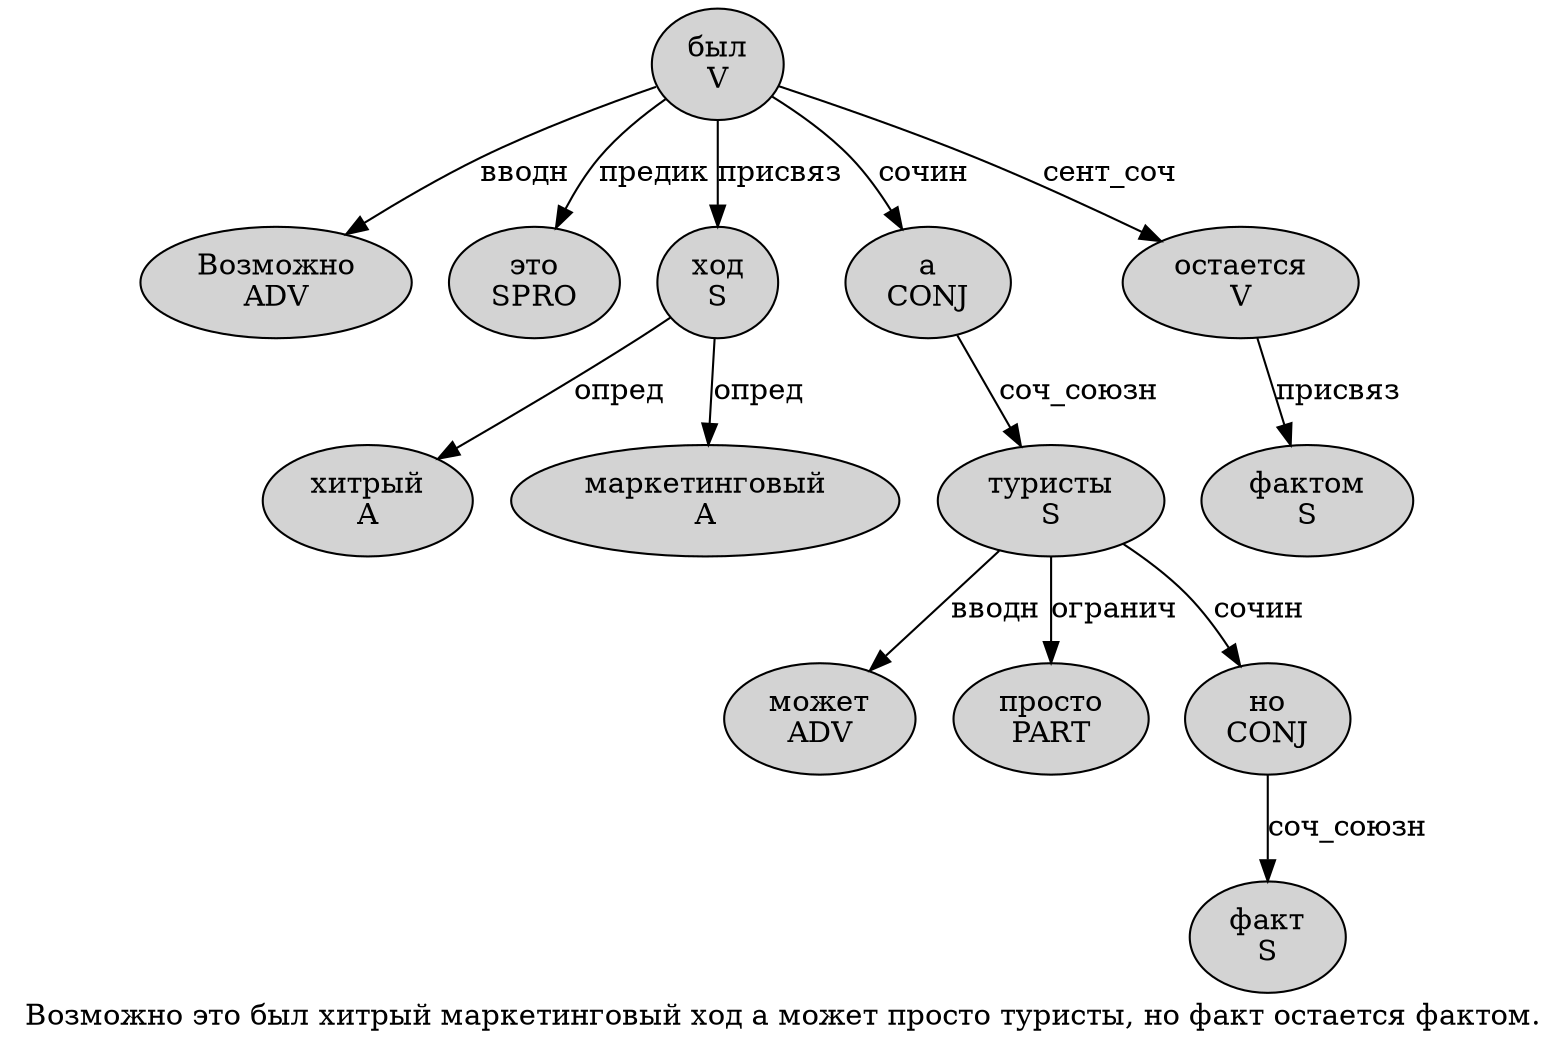 digraph SENTENCE_4941 {
	graph [label="Возможно это был хитрый маркетинговый ход а может просто туристы, но факт остается фактом."]
	node [style=filled]
		0 [label="Возможно
ADV" color="" fillcolor=lightgray penwidth=1 shape=ellipse]
		1 [label="это
SPRO" color="" fillcolor=lightgray penwidth=1 shape=ellipse]
		2 [label="был
V" color="" fillcolor=lightgray penwidth=1 shape=ellipse]
		3 [label="хитрый
A" color="" fillcolor=lightgray penwidth=1 shape=ellipse]
		4 [label="маркетинговый
A" color="" fillcolor=lightgray penwidth=1 shape=ellipse]
		5 [label="ход
S" color="" fillcolor=lightgray penwidth=1 shape=ellipse]
		6 [label="а
CONJ" color="" fillcolor=lightgray penwidth=1 shape=ellipse]
		7 [label="может
ADV" color="" fillcolor=lightgray penwidth=1 shape=ellipse]
		8 [label="просто
PART" color="" fillcolor=lightgray penwidth=1 shape=ellipse]
		9 [label="туристы
S" color="" fillcolor=lightgray penwidth=1 shape=ellipse]
		11 [label="но
CONJ" color="" fillcolor=lightgray penwidth=1 shape=ellipse]
		12 [label="факт
S" color="" fillcolor=lightgray penwidth=1 shape=ellipse]
		13 [label="остается
V" color="" fillcolor=lightgray penwidth=1 shape=ellipse]
		14 [label="фактом
S" color="" fillcolor=lightgray penwidth=1 shape=ellipse]
			11 -> 12 [label="соч_союзн"]
			13 -> 14 [label="присвяз"]
			5 -> 3 [label="опред"]
			5 -> 4 [label="опред"]
			9 -> 7 [label="вводн"]
			9 -> 8 [label="огранич"]
			9 -> 11 [label="сочин"]
			6 -> 9 [label="соч_союзн"]
			2 -> 0 [label="вводн"]
			2 -> 1 [label="предик"]
			2 -> 5 [label="присвяз"]
			2 -> 6 [label="сочин"]
			2 -> 13 [label="сент_соч"]
}